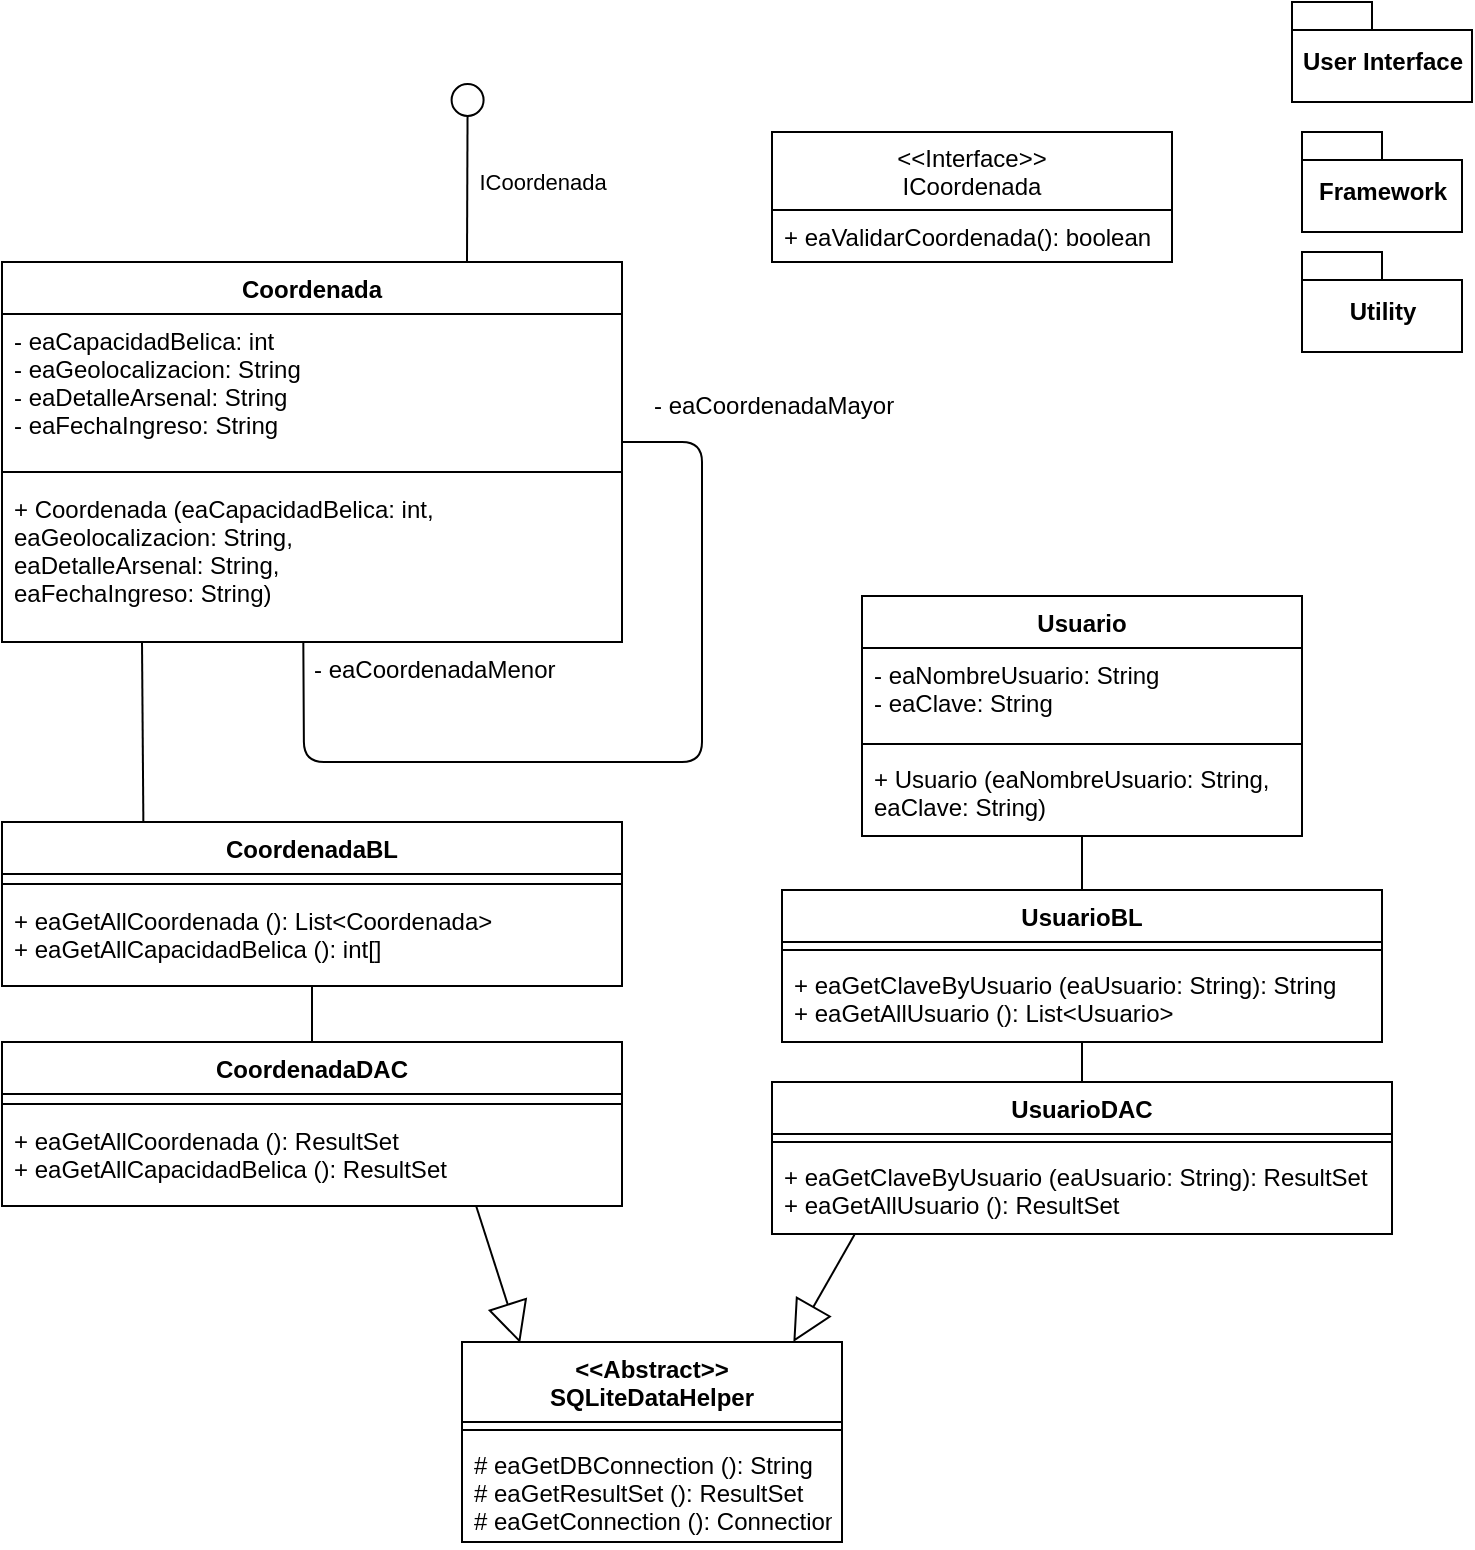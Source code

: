 <mxfile>
    <diagram id="olrRA1Y8pSG54EzziH5E" name="Page-1">
        <mxGraphModel dx="753" dy="576" grid="1" gridSize="10" guides="1" tooltips="1" connect="1" arrows="1" fold="1" page="1" pageScale="1" pageWidth="850" pageHeight="1100" math="0" shadow="0">
            <root>
                <mxCell id="0"/>
                <mxCell id="1" parent="0"/>
                <mxCell id="16" style="edgeStyle=none;html=1;entryX=0.228;entryY=0;entryDx=0;entryDy=0;entryPerimeter=0;endArrow=none;endFill=0;" parent="1" target="12" edge="1">
                    <mxGeometry relative="1" as="geometry">
                        <mxPoint x="140" y="370" as="sourcePoint"/>
                    </mxGeometry>
                </mxCell>
                <mxCell id="67" style="edgeStyle=none;html=1;exitX=0.75;exitY=0;exitDx=0;exitDy=0;endArrow=circle;endFill=0;endSize=7;" parent="1" source="2" edge="1">
                    <mxGeometry relative="1" as="geometry">
                        <mxPoint x="302.833" y="90" as="targetPoint"/>
                    </mxGeometry>
                </mxCell>
                <mxCell id="68" value="ICoordenada" style="edgeLabel;html=1;align=center;verticalAlign=middle;resizable=0;points=[];" parent="67" vertex="1" connectable="0">
                    <mxGeometry x="-0.213" y="1" relative="1" as="geometry">
                        <mxPoint x="38" y="-5" as="offset"/>
                    </mxGeometry>
                </mxCell>
                <mxCell id="2" value="Coordenada" style="swimlane;fontStyle=1;align=center;verticalAlign=top;childLayout=stackLayout;horizontal=1;startSize=26;horizontalStack=0;resizeParent=1;resizeParentMax=0;resizeLast=0;collapsible=1;marginBottom=0;" parent="1" vertex="1">
                    <mxGeometry x="70" y="180" width="310" height="190" as="geometry">
                        <mxRectangle x="300" y="220" width="120" height="30" as="alternateBounds"/>
                    </mxGeometry>
                </mxCell>
                <mxCell id="3" value="- eaCapacidadBelica: int&#10;- eaGeolocalizacion: String&#10;- eaDetalleArsenal: String&#10;- eaFechaIngreso: String" style="text;strokeColor=none;fillColor=none;align=left;verticalAlign=top;spacingLeft=4;spacingRight=4;overflow=hidden;rotatable=0;points=[[0,0.5],[1,0.5]];portConstraint=eastwest;" parent="2" vertex="1">
                    <mxGeometry y="26" width="310" height="74" as="geometry"/>
                </mxCell>
                <mxCell id="4" value="" style="line;strokeWidth=1;fillColor=none;align=left;verticalAlign=middle;spacingTop=-1;spacingLeft=3;spacingRight=3;rotatable=0;labelPosition=right;points=[];portConstraint=eastwest;strokeColor=inherit;" parent="2" vertex="1">
                    <mxGeometry y="100" width="310" height="10" as="geometry"/>
                </mxCell>
                <mxCell id="5" value="+ Coordenada (eaCapacidadBelica: int,&#10;eaGeolocalizacion: String,&#10;eaDetalleArsenal: String,&#10;eaFechaIngreso: String)&#10;" style="text;strokeColor=none;fillColor=none;align=left;verticalAlign=top;spacingLeft=4;spacingRight=4;overflow=hidden;rotatable=0;points=[[0,0.5],[1,0.5]];portConstraint=eastwest;" parent="2" vertex="1">
                    <mxGeometry y="110" width="310" height="80" as="geometry"/>
                </mxCell>
                <mxCell id="9" style="edgeStyle=none;html=1;entryX=0.486;entryY=0.999;entryDx=0;entryDy=0;entryPerimeter=0;endArrow=none;endFill=0;" parent="2" target="5" edge="1">
                    <mxGeometry relative="1" as="geometry">
                        <mxPoint x="310" y="90" as="sourcePoint"/>
                        <Array as="points">
                            <mxPoint x="350" y="90"/>
                            <mxPoint x="350" y="250"/>
                            <mxPoint x="151" y="250"/>
                        </Array>
                    </mxGeometry>
                </mxCell>
                <mxCell id="10" value="- eaCoordenadaMayor" style="text;strokeColor=none;fillColor=none;align=left;verticalAlign=top;spacingLeft=4;spacingRight=4;overflow=hidden;rotatable=0;points=[[0,0.5],[1,0.5]];portConstraint=eastwest;" parent="1" vertex="1">
                    <mxGeometry x="390" y="238" width="140" height="74" as="geometry"/>
                </mxCell>
                <mxCell id="11" value="- eaCoordenadaMenor" style="text;strokeColor=none;fillColor=none;align=left;verticalAlign=top;spacingLeft=4;spacingRight=4;overflow=hidden;rotatable=0;points=[[0,0.5],[1,0.5]];portConstraint=eastwest;" parent="1" vertex="1">
                    <mxGeometry x="220" y="370" width="140" height="74" as="geometry"/>
                </mxCell>
                <mxCell id="12" value="CoordenadaBL" style="swimlane;fontStyle=1;align=center;verticalAlign=top;childLayout=stackLayout;horizontal=1;startSize=26;horizontalStack=0;resizeParent=1;resizeParentMax=0;resizeLast=0;collapsible=1;marginBottom=0;" parent="1" vertex="1">
                    <mxGeometry x="70" y="460" width="310" height="82" as="geometry">
                        <mxRectangle x="300" y="220" width="120" height="30" as="alternateBounds"/>
                    </mxGeometry>
                </mxCell>
                <mxCell id="14" value="" style="line;strokeWidth=1;fillColor=none;align=left;verticalAlign=middle;spacingTop=-1;spacingLeft=3;spacingRight=3;rotatable=0;labelPosition=right;points=[];portConstraint=eastwest;strokeColor=inherit;" parent="12" vertex="1">
                    <mxGeometry y="26" width="310" height="10" as="geometry"/>
                </mxCell>
                <mxCell id="15" value="+ eaGetAllCoordenada (): List&lt;Coordenada&gt;&#10;+ eaGetAllCapacidadBelica (): int[]" style="text;strokeColor=none;fillColor=none;align=left;verticalAlign=top;spacingLeft=4;spacingRight=4;overflow=hidden;rotatable=0;points=[[0,0.5],[1,0.5]];portConstraint=eastwest;" parent="12" vertex="1">
                    <mxGeometry y="36" width="310" height="46" as="geometry"/>
                </mxCell>
                <mxCell id="17" value="Usuario" style="swimlane;fontStyle=1;align=center;verticalAlign=top;childLayout=stackLayout;horizontal=1;startSize=26;horizontalStack=0;resizeParent=1;resizeParentMax=0;resizeLast=0;collapsible=1;marginBottom=0;" parent="1" vertex="1">
                    <mxGeometry x="500" y="347" width="220" height="120" as="geometry"/>
                </mxCell>
                <mxCell id="18" value="- eaNombreUsuario: String&#10;- eaClave: String" style="text;strokeColor=none;fillColor=none;align=left;verticalAlign=top;spacingLeft=4;spacingRight=4;overflow=hidden;rotatable=0;points=[[0,0.5],[1,0.5]];portConstraint=eastwest;" parent="17" vertex="1">
                    <mxGeometry y="26" width="220" height="44" as="geometry"/>
                </mxCell>
                <mxCell id="19" value="" style="line;strokeWidth=1;fillColor=none;align=left;verticalAlign=middle;spacingTop=-1;spacingLeft=3;spacingRight=3;rotatable=0;labelPosition=right;points=[];portConstraint=eastwest;strokeColor=inherit;" parent="17" vertex="1">
                    <mxGeometry y="70" width="220" height="8" as="geometry"/>
                </mxCell>
                <mxCell id="20" value="+ Usuario (eaNombreUsuario: String,&#10;eaClave: String)&#10;" style="text;strokeColor=none;fillColor=none;align=left;verticalAlign=top;spacingLeft=4;spacingRight=4;overflow=hidden;rotatable=0;points=[[0,0.5],[1,0.5]];portConstraint=eastwest;" parent="17" vertex="1">
                    <mxGeometry y="78" width="220" height="42" as="geometry"/>
                </mxCell>
                <mxCell id="21" value="CoordenadaDAC" style="swimlane;fontStyle=1;align=center;verticalAlign=top;childLayout=stackLayout;horizontal=1;startSize=26;horizontalStack=0;resizeParent=1;resizeParentMax=0;resizeLast=0;collapsible=1;marginBottom=0;" parent="1" vertex="1">
                    <mxGeometry x="70" y="570" width="310" height="82" as="geometry">
                        <mxRectangle x="300" y="220" width="120" height="30" as="alternateBounds"/>
                    </mxGeometry>
                </mxCell>
                <mxCell id="22" value="" style="line;strokeWidth=1;fillColor=none;align=left;verticalAlign=middle;spacingTop=-1;spacingLeft=3;spacingRight=3;rotatable=0;labelPosition=right;points=[];portConstraint=eastwest;strokeColor=inherit;" parent="21" vertex="1">
                    <mxGeometry y="26" width="310" height="10" as="geometry"/>
                </mxCell>
                <mxCell id="23" value="+ eaGetAllCoordenada (): ResultSet&#10;+ eaGetAllCapacidadBelica (): ResultSet" style="text;strokeColor=none;fillColor=none;align=left;verticalAlign=top;spacingLeft=4;spacingRight=4;overflow=hidden;rotatable=0;points=[[0,0.5],[1,0.5]];portConstraint=eastwest;" parent="21" vertex="1">
                    <mxGeometry y="36" width="310" height="46" as="geometry"/>
                </mxCell>
                <mxCell id="24" value="&lt;&lt;Abstract&gt;&gt;&#10;SQLiteDataHelper" style="swimlane;fontStyle=1;align=center;verticalAlign=top;childLayout=stackLayout;horizontal=1;startSize=40;horizontalStack=0;resizeParent=1;resizeParentMax=0;resizeLast=0;collapsible=1;marginBottom=0;" parent="1" vertex="1">
                    <mxGeometry x="300" y="720" width="190" height="100" as="geometry"/>
                </mxCell>
                <mxCell id="26" value="" style="line;strokeWidth=1;fillColor=none;align=left;verticalAlign=middle;spacingTop=-1;spacingLeft=3;spacingRight=3;rotatable=0;labelPosition=right;points=[];portConstraint=eastwest;strokeColor=inherit;" parent="24" vertex="1">
                    <mxGeometry y="40" width="190" height="8" as="geometry"/>
                </mxCell>
                <mxCell id="27" value="# eaGetDBConnection (): String&#10;# eaGetResultSet (): ResultSet&#10;# eaGetConnection (): Connection" style="text;strokeColor=none;fillColor=none;align=left;verticalAlign=top;spacingLeft=4;spacingRight=4;overflow=hidden;rotatable=0;points=[[0,0.5],[1,0.5]];portConstraint=eastwest;" parent="24" vertex="1">
                    <mxGeometry y="48" width="190" height="52" as="geometry"/>
                </mxCell>
                <mxCell id="28" style="edgeStyle=none;html=1;entryX=0.153;entryY=0.005;entryDx=0;entryDy=0;endArrow=block;endFill=0;endSize=18;entryPerimeter=0;exitX=0.765;exitY=1.006;exitDx=0;exitDy=0;exitPerimeter=0;" parent="1" source="23" target="24" edge="1">
                    <mxGeometry relative="1" as="geometry"/>
                </mxCell>
                <mxCell id="29" style="edgeStyle=none;html=1;endArrow=none;endFill=0;endSize=18;" parent="1" source="15" target="21" edge="1">
                    <mxGeometry relative="1" as="geometry"/>
                </mxCell>
                <mxCell id="37" style="edgeStyle=none;html=1;endArrow=none;endFill=0;endSize=18;" parent="1" source="33" target="20" edge="1">
                    <mxGeometry relative="1" as="geometry"/>
                </mxCell>
                <mxCell id="33" value="UsuarioBL" style="swimlane;fontStyle=1;align=center;verticalAlign=top;childLayout=stackLayout;horizontal=1;startSize=26;horizontalStack=0;resizeParent=1;resizeParentMax=0;resizeLast=0;collapsible=1;marginBottom=0;" parent="1" vertex="1">
                    <mxGeometry x="460" y="494" width="300" height="76" as="geometry"/>
                </mxCell>
                <mxCell id="35" value="" style="line;strokeWidth=1;fillColor=none;align=left;verticalAlign=middle;spacingTop=-1;spacingLeft=3;spacingRight=3;rotatable=0;labelPosition=right;points=[];portConstraint=eastwest;strokeColor=inherit;" parent="33" vertex="1">
                    <mxGeometry y="26" width="300" height="8" as="geometry"/>
                </mxCell>
                <mxCell id="36" value="+ eaGetClaveByUsuario (eaUsuario: String): String&#10;+ eaGetAllUsuario (): List&lt;Usuario&gt;&#10;" style="text;strokeColor=none;fillColor=none;align=left;verticalAlign=top;spacingLeft=4;spacingRight=4;overflow=hidden;rotatable=0;points=[[0,0.5],[1,0.5]];portConstraint=eastwest;" parent="33" vertex="1">
                    <mxGeometry y="34" width="300" height="42" as="geometry"/>
                </mxCell>
                <mxCell id="42" style="edgeStyle=none;html=1;exitX=0.5;exitY=0;exitDx=0;exitDy=0;endArrow=none;endFill=0;endSize=18;" parent="1" source="38" target="36" edge="1">
                    <mxGeometry relative="1" as="geometry"/>
                </mxCell>
                <mxCell id="38" value="UsuarioDAC" style="swimlane;fontStyle=1;align=center;verticalAlign=top;childLayout=stackLayout;horizontal=1;startSize=26;horizontalStack=0;resizeParent=1;resizeParentMax=0;resizeLast=0;collapsible=1;marginBottom=0;" parent="1" vertex="1">
                    <mxGeometry x="455" y="590" width="310" height="76" as="geometry"/>
                </mxCell>
                <mxCell id="39" value="" style="line;strokeWidth=1;fillColor=none;align=left;verticalAlign=middle;spacingTop=-1;spacingLeft=3;spacingRight=3;rotatable=0;labelPosition=right;points=[];portConstraint=eastwest;strokeColor=inherit;" parent="38" vertex="1">
                    <mxGeometry y="26" width="310" height="8" as="geometry"/>
                </mxCell>
                <mxCell id="40" value="+ eaGetClaveByUsuario (eaUsuario: String): ResultSet&#10;+ eaGetAllUsuario (): ResultSet&#10;" style="text;strokeColor=none;fillColor=none;align=left;verticalAlign=top;spacingLeft=4;spacingRight=4;overflow=hidden;rotatable=0;points=[[0,0.5],[1,0.5]];portConstraint=eastwest;" parent="38" vertex="1">
                    <mxGeometry y="34" width="310" height="42" as="geometry"/>
                </mxCell>
                <mxCell id="41" style="edgeStyle=none;html=1;entryX=0.872;entryY=0;entryDx=0;entryDy=0;endArrow=block;endFill=0;endSize=18;entryPerimeter=0;exitX=0.133;exitY=1.01;exitDx=0;exitDy=0;exitPerimeter=0;" parent="1" source="40" target="24" edge="1">
                    <mxGeometry relative="1" as="geometry">
                        <mxPoint x="480" y="670" as="sourcePoint"/>
                    </mxGeometry>
                </mxCell>
                <mxCell id="56" value="Framework" style="shape=folder;fontStyle=1;spacingTop=10;tabWidth=40;tabHeight=14;tabPosition=left;html=1;" parent="1" vertex="1">
                    <mxGeometry x="720" y="115" width="80" height="50" as="geometry"/>
                </mxCell>
                <mxCell id="57" value="Utility" style="shape=folder;fontStyle=1;spacingTop=10;tabWidth=40;tabHeight=14;tabPosition=left;html=1;" parent="1" vertex="1">
                    <mxGeometry x="720" y="175" width="80" height="50" as="geometry"/>
                </mxCell>
                <mxCell id="63" value="&lt;&lt;Interface&gt;&gt;&#10;ICoordenada" style="swimlane;fontStyle=0;childLayout=stackLayout;horizontal=1;startSize=39;fillColor=none;horizontalStack=0;resizeParent=1;resizeParentMax=0;resizeLast=0;collapsible=1;marginBottom=0;" parent="1" vertex="1">
                    <mxGeometry x="455" y="115" width="200" height="65" as="geometry"/>
                </mxCell>
                <mxCell id="64" value="+ eaValidarCoordenada(): boolean" style="text;strokeColor=none;fillColor=none;align=left;verticalAlign=top;spacingLeft=4;spacingRight=4;overflow=hidden;rotatable=0;points=[[0,0.5],[1,0.5]];portConstraint=eastwest;" parent="63" vertex="1">
                    <mxGeometry y="39" width="200" height="26" as="geometry"/>
                </mxCell>
                <mxCell id="69" value="User Interface" style="shape=folder;fontStyle=1;spacingTop=10;tabWidth=40;tabHeight=14;tabPosition=left;html=1;" vertex="1" parent="1">
                    <mxGeometry x="715" y="50" width="90" height="50" as="geometry"/>
                </mxCell>
            </root>
        </mxGraphModel>
    </diagram>
</mxfile>